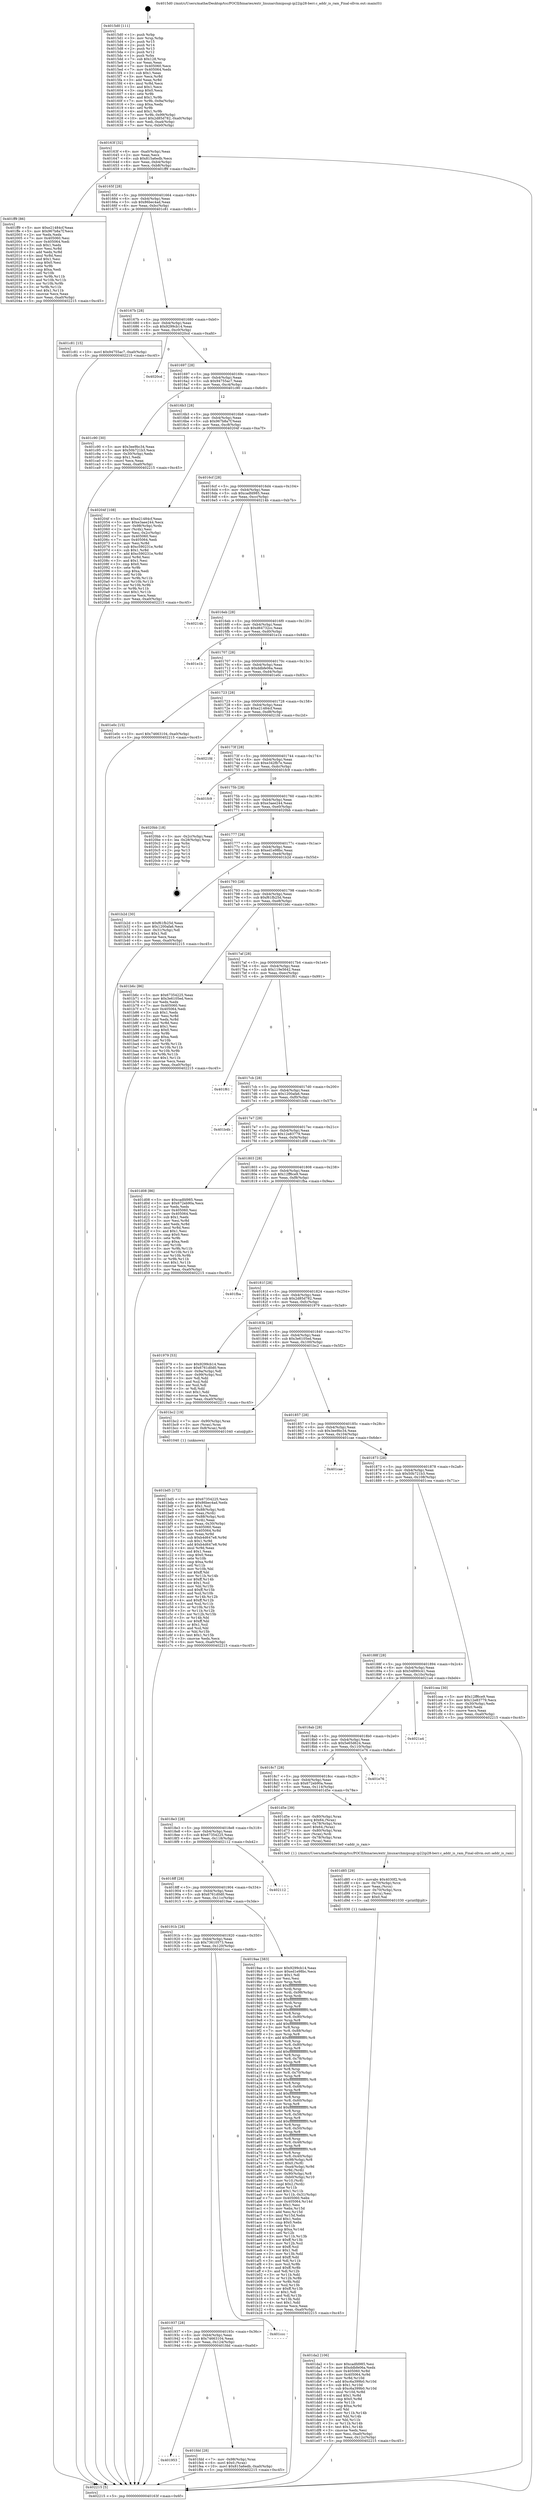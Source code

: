 digraph "0x4015d0" {
  label = "0x4015d0 (/mnt/c/Users/mathe/Desktop/tcc/POCII/binaries/extr_linuxarchmipssgi-ip22ip28-berr.c_addr_is_ram_Final-ollvm.out::main(0))"
  labelloc = "t"
  node[shape=record]

  Entry [label="",width=0.3,height=0.3,shape=circle,fillcolor=black,style=filled]
  "0x40163f" [label="{
     0x40163f [32]\l
     | [instrs]\l
     &nbsp;&nbsp;0x40163f \<+6\>: mov -0xa0(%rbp),%eax\l
     &nbsp;&nbsp;0x401645 \<+2\>: mov %eax,%ecx\l
     &nbsp;&nbsp;0x401647 \<+6\>: sub $0x815a6edb,%ecx\l
     &nbsp;&nbsp;0x40164d \<+6\>: mov %eax,-0xb4(%rbp)\l
     &nbsp;&nbsp;0x401653 \<+6\>: mov %ecx,-0xb8(%rbp)\l
     &nbsp;&nbsp;0x401659 \<+6\>: je 0000000000401ff9 \<main+0xa29\>\l
  }"]
  "0x401ff9" [label="{
     0x401ff9 [86]\l
     | [instrs]\l
     &nbsp;&nbsp;0x401ff9 \<+5\>: mov $0xe21484cf,%eax\l
     &nbsp;&nbsp;0x401ffe \<+5\>: mov $0x967b8a7f,%ecx\l
     &nbsp;&nbsp;0x402003 \<+2\>: xor %edx,%edx\l
     &nbsp;&nbsp;0x402005 \<+7\>: mov 0x405060,%esi\l
     &nbsp;&nbsp;0x40200c \<+7\>: mov 0x405064,%edi\l
     &nbsp;&nbsp;0x402013 \<+3\>: sub $0x1,%edx\l
     &nbsp;&nbsp;0x402016 \<+3\>: mov %esi,%r8d\l
     &nbsp;&nbsp;0x402019 \<+3\>: add %edx,%r8d\l
     &nbsp;&nbsp;0x40201c \<+4\>: imul %r8d,%esi\l
     &nbsp;&nbsp;0x402020 \<+3\>: and $0x1,%esi\l
     &nbsp;&nbsp;0x402023 \<+3\>: cmp $0x0,%esi\l
     &nbsp;&nbsp;0x402026 \<+4\>: sete %r9b\l
     &nbsp;&nbsp;0x40202a \<+3\>: cmp $0xa,%edi\l
     &nbsp;&nbsp;0x40202d \<+4\>: setl %r10b\l
     &nbsp;&nbsp;0x402031 \<+3\>: mov %r9b,%r11b\l
     &nbsp;&nbsp;0x402034 \<+3\>: and %r10b,%r11b\l
     &nbsp;&nbsp;0x402037 \<+3\>: xor %r10b,%r9b\l
     &nbsp;&nbsp;0x40203a \<+3\>: or %r9b,%r11b\l
     &nbsp;&nbsp;0x40203d \<+4\>: test $0x1,%r11b\l
     &nbsp;&nbsp;0x402041 \<+3\>: cmovne %ecx,%eax\l
     &nbsp;&nbsp;0x402044 \<+6\>: mov %eax,-0xa0(%rbp)\l
     &nbsp;&nbsp;0x40204a \<+5\>: jmp 0000000000402215 \<main+0xc45\>\l
  }"]
  "0x40165f" [label="{
     0x40165f [28]\l
     | [instrs]\l
     &nbsp;&nbsp;0x40165f \<+5\>: jmp 0000000000401664 \<main+0x94\>\l
     &nbsp;&nbsp;0x401664 \<+6\>: mov -0xb4(%rbp),%eax\l
     &nbsp;&nbsp;0x40166a \<+5\>: sub $0x86bec4ad,%eax\l
     &nbsp;&nbsp;0x40166f \<+6\>: mov %eax,-0xbc(%rbp)\l
     &nbsp;&nbsp;0x401675 \<+6\>: je 0000000000401c81 \<main+0x6b1\>\l
  }"]
  Exit [label="",width=0.3,height=0.3,shape=circle,fillcolor=black,style=filled,peripheries=2]
  "0x401c81" [label="{
     0x401c81 [15]\l
     | [instrs]\l
     &nbsp;&nbsp;0x401c81 \<+10\>: movl $0x94755ac7,-0xa0(%rbp)\l
     &nbsp;&nbsp;0x401c8b \<+5\>: jmp 0000000000402215 \<main+0xc45\>\l
  }"]
  "0x40167b" [label="{
     0x40167b [28]\l
     | [instrs]\l
     &nbsp;&nbsp;0x40167b \<+5\>: jmp 0000000000401680 \<main+0xb0\>\l
     &nbsp;&nbsp;0x401680 \<+6\>: mov -0xb4(%rbp),%eax\l
     &nbsp;&nbsp;0x401686 \<+5\>: sub $0x9299cb14,%eax\l
     &nbsp;&nbsp;0x40168b \<+6\>: mov %eax,-0xc0(%rbp)\l
     &nbsp;&nbsp;0x401691 \<+6\>: je 00000000004020cd \<main+0xafd\>\l
  }"]
  "0x401953" [label="{
     0x401953\l
  }", style=dashed]
  "0x4020cd" [label="{
     0x4020cd\l
  }", style=dashed]
  "0x401697" [label="{
     0x401697 [28]\l
     | [instrs]\l
     &nbsp;&nbsp;0x401697 \<+5\>: jmp 000000000040169c \<main+0xcc\>\l
     &nbsp;&nbsp;0x40169c \<+6\>: mov -0xb4(%rbp),%eax\l
     &nbsp;&nbsp;0x4016a2 \<+5\>: sub $0x94755ac7,%eax\l
     &nbsp;&nbsp;0x4016a7 \<+6\>: mov %eax,-0xc4(%rbp)\l
     &nbsp;&nbsp;0x4016ad \<+6\>: je 0000000000401c90 \<main+0x6c0\>\l
  }"]
  "0x401fdd" [label="{
     0x401fdd [28]\l
     | [instrs]\l
     &nbsp;&nbsp;0x401fdd \<+7\>: mov -0x98(%rbp),%rax\l
     &nbsp;&nbsp;0x401fe4 \<+6\>: movl $0x0,(%rax)\l
     &nbsp;&nbsp;0x401fea \<+10\>: movl $0x815a6edb,-0xa0(%rbp)\l
     &nbsp;&nbsp;0x401ff4 \<+5\>: jmp 0000000000402215 \<main+0xc45\>\l
  }"]
  "0x401c90" [label="{
     0x401c90 [30]\l
     | [instrs]\l
     &nbsp;&nbsp;0x401c90 \<+5\>: mov $0x3ee9bc34,%eax\l
     &nbsp;&nbsp;0x401c95 \<+5\>: mov $0x50b721b3,%ecx\l
     &nbsp;&nbsp;0x401c9a \<+3\>: mov -0x30(%rbp),%edx\l
     &nbsp;&nbsp;0x401c9d \<+3\>: cmp $0x1,%edx\l
     &nbsp;&nbsp;0x401ca0 \<+3\>: cmovl %ecx,%eax\l
     &nbsp;&nbsp;0x401ca3 \<+6\>: mov %eax,-0xa0(%rbp)\l
     &nbsp;&nbsp;0x401ca9 \<+5\>: jmp 0000000000402215 \<main+0xc45\>\l
  }"]
  "0x4016b3" [label="{
     0x4016b3 [28]\l
     | [instrs]\l
     &nbsp;&nbsp;0x4016b3 \<+5\>: jmp 00000000004016b8 \<main+0xe8\>\l
     &nbsp;&nbsp;0x4016b8 \<+6\>: mov -0xb4(%rbp),%eax\l
     &nbsp;&nbsp;0x4016be \<+5\>: sub $0x967b8a7f,%eax\l
     &nbsp;&nbsp;0x4016c3 \<+6\>: mov %eax,-0xc8(%rbp)\l
     &nbsp;&nbsp;0x4016c9 \<+6\>: je 000000000040204f \<main+0xa7f\>\l
  }"]
  "0x401937" [label="{
     0x401937 [28]\l
     | [instrs]\l
     &nbsp;&nbsp;0x401937 \<+5\>: jmp 000000000040193c \<main+0x36c\>\l
     &nbsp;&nbsp;0x40193c \<+6\>: mov -0xb4(%rbp),%eax\l
     &nbsp;&nbsp;0x401942 \<+5\>: sub $0x74663104,%eax\l
     &nbsp;&nbsp;0x401947 \<+6\>: mov %eax,-0x124(%rbp)\l
     &nbsp;&nbsp;0x40194d \<+6\>: je 0000000000401fdd \<main+0xa0d\>\l
  }"]
  "0x40204f" [label="{
     0x40204f [108]\l
     | [instrs]\l
     &nbsp;&nbsp;0x40204f \<+5\>: mov $0xe21484cf,%eax\l
     &nbsp;&nbsp;0x402054 \<+5\>: mov $0xe3aee244,%ecx\l
     &nbsp;&nbsp;0x402059 \<+7\>: mov -0x98(%rbp),%rdx\l
     &nbsp;&nbsp;0x402060 \<+2\>: mov (%rdx),%esi\l
     &nbsp;&nbsp;0x402062 \<+3\>: mov %esi,-0x2c(%rbp)\l
     &nbsp;&nbsp;0x402065 \<+7\>: mov 0x405060,%esi\l
     &nbsp;&nbsp;0x40206c \<+7\>: mov 0x405064,%edi\l
     &nbsp;&nbsp;0x402073 \<+3\>: mov %esi,%r8d\l
     &nbsp;&nbsp;0x402076 \<+7\>: sub $0xc590231e,%r8d\l
     &nbsp;&nbsp;0x40207d \<+4\>: sub $0x1,%r8d\l
     &nbsp;&nbsp;0x402081 \<+7\>: add $0xc590231e,%r8d\l
     &nbsp;&nbsp;0x402088 \<+4\>: imul %r8d,%esi\l
     &nbsp;&nbsp;0x40208c \<+3\>: and $0x1,%esi\l
     &nbsp;&nbsp;0x40208f \<+3\>: cmp $0x0,%esi\l
     &nbsp;&nbsp;0x402092 \<+4\>: sete %r9b\l
     &nbsp;&nbsp;0x402096 \<+3\>: cmp $0xa,%edi\l
     &nbsp;&nbsp;0x402099 \<+4\>: setl %r10b\l
     &nbsp;&nbsp;0x40209d \<+3\>: mov %r9b,%r11b\l
     &nbsp;&nbsp;0x4020a0 \<+3\>: and %r10b,%r11b\l
     &nbsp;&nbsp;0x4020a3 \<+3\>: xor %r10b,%r9b\l
     &nbsp;&nbsp;0x4020a6 \<+3\>: or %r9b,%r11b\l
     &nbsp;&nbsp;0x4020a9 \<+4\>: test $0x1,%r11b\l
     &nbsp;&nbsp;0x4020ad \<+3\>: cmovne %ecx,%eax\l
     &nbsp;&nbsp;0x4020b0 \<+6\>: mov %eax,-0xa0(%rbp)\l
     &nbsp;&nbsp;0x4020b6 \<+5\>: jmp 0000000000402215 \<main+0xc45\>\l
  }"]
  "0x4016cf" [label="{
     0x4016cf [28]\l
     | [instrs]\l
     &nbsp;&nbsp;0x4016cf \<+5\>: jmp 00000000004016d4 \<main+0x104\>\l
     &nbsp;&nbsp;0x4016d4 \<+6\>: mov -0xb4(%rbp),%eax\l
     &nbsp;&nbsp;0x4016da \<+5\>: sub $0xcadfd985,%eax\l
     &nbsp;&nbsp;0x4016df \<+6\>: mov %eax,-0xcc(%rbp)\l
     &nbsp;&nbsp;0x4016e5 \<+6\>: je 000000000040214b \<main+0xb7b\>\l
  }"]
  "0x401ccc" [label="{
     0x401ccc\l
  }", style=dashed]
  "0x40214b" [label="{
     0x40214b\l
  }", style=dashed]
  "0x4016eb" [label="{
     0x4016eb [28]\l
     | [instrs]\l
     &nbsp;&nbsp;0x4016eb \<+5\>: jmp 00000000004016f0 \<main+0x120\>\l
     &nbsp;&nbsp;0x4016f0 \<+6\>: mov -0xb4(%rbp),%eax\l
     &nbsp;&nbsp;0x4016f6 \<+5\>: sub $0xd64732cc,%eax\l
     &nbsp;&nbsp;0x4016fb \<+6\>: mov %eax,-0xd0(%rbp)\l
     &nbsp;&nbsp;0x401701 \<+6\>: je 0000000000401e1b \<main+0x84b\>\l
  }"]
  "0x401da2" [label="{
     0x401da2 [106]\l
     | [instrs]\l
     &nbsp;&nbsp;0x401da2 \<+5\>: mov $0xcadfd985,%esi\l
     &nbsp;&nbsp;0x401da7 \<+5\>: mov $0xddbfe06a,%edx\l
     &nbsp;&nbsp;0x401dac \<+8\>: mov 0x405060,%r8d\l
     &nbsp;&nbsp;0x401db4 \<+8\>: mov 0x405064,%r9d\l
     &nbsp;&nbsp;0x401dbc \<+3\>: mov %r8d,%r10d\l
     &nbsp;&nbsp;0x401dbf \<+7\>: add $0xc6a399b0,%r10d\l
     &nbsp;&nbsp;0x401dc6 \<+4\>: sub $0x1,%r10d\l
     &nbsp;&nbsp;0x401dca \<+7\>: sub $0xc6a399b0,%r10d\l
     &nbsp;&nbsp;0x401dd1 \<+4\>: imul %r10d,%r8d\l
     &nbsp;&nbsp;0x401dd5 \<+4\>: and $0x1,%r8d\l
     &nbsp;&nbsp;0x401dd9 \<+4\>: cmp $0x0,%r8d\l
     &nbsp;&nbsp;0x401ddd \<+4\>: sete %r11b\l
     &nbsp;&nbsp;0x401de1 \<+4\>: cmp $0xa,%r9d\l
     &nbsp;&nbsp;0x401de5 \<+3\>: setl %bl\l
     &nbsp;&nbsp;0x401de8 \<+3\>: mov %r11b,%r14b\l
     &nbsp;&nbsp;0x401deb \<+3\>: and %bl,%r14b\l
     &nbsp;&nbsp;0x401dee \<+3\>: xor %bl,%r11b\l
     &nbsp;&nbsp;0x401df1 \<+3\>: or %r11b,%r14b\l
     &nbsp;&nbsp;0x401df4 \<+4\>: test $0x1,%r14b\l
     &nbsp;&nbsp;0x401df8 \<+3\>: cmovne %edx,%esi\l
     &nbsp;&nbsp;0x401dfb \<+6\>: mov %esi,-0xa0(%rbp)\l
     &nbsp;&nbsp;0x401e01 \<+6\>: mov %eax,-0x12c(%rbp)\l
     &nbsp;&nbsp;0x401e07 \<+5\>: jmp 0000000000402215 \<main+0xc45\>\l
  }"]
  "0x401e1b" [label="{
     0x401e1b\l
  }", style=dashed]
  "0x401707" [label="{
     0x401707 [28]\l
     | [instrs]\l
     &nbsp;&nbsp;0x401707 \<+5\>: jmp 000000000040170c \<main+0x13c\>\l
     &nbsp;&nbsp;0x40170c \<+6\>: mov -0xb4(%rbp),%eax\l
     &nbsp;&nbsp;0x401712 \<+5\>: sub $0xddbfe06a,%eax\l
     &nbsp;&nbsp;0x401717 \<+6\>: mov %eax,-0xd4(%rbp)\l
     &nbsp;&nbsp;0x40171d \<+6\>: je 0000000000401e0c \<main+0x83c\>\l
  }"]
  "0x401d85" [label="{
     0x401d85 [29]\l
     | [instrs]\l
     &nbsp;&nbsp;0x401d85 \<+10\>: movabs $0x4030f2,%rdi\l
     &nbsp;&nbsp;0x401d8f \<+4\>: mov -0x70(%rbp),%rcx\l
     &nbsp;&nbsp;0x401d93 \<+2\>: mov %eax,(%rcx)\l
     &nbsp;&nbsp;0x401d95 \<+4\>: mov -0x70(%rbp),%rcx\l
     &nbsp;&nbsp;0x401d99 \<+2\>: mov (%rcx),%esi\l
     &nbsp;&nbsp;0x401d9b \<+2\>: mov $0x0,%al\l
     &nbsp;&nbsp;0x401d9d \<+5\>: call 0000000000401030 \<printf@plt\>\l
     | [calls]\l
     &nbsp;&nbsp;0x401030 \{1\} (unknown)\l
  }"]
  "0x401e0c" [label="{
     0x401e0c [15]\l
     | [instrs]\l
     &nbsp;&nbsp;0x401e0c \<+10\>: movl $0x74663104,-0xa0(%rbp)\l
     &nbsp;&nbsp;0x401e16 \<+5\>: jmp 0000000000402215 \<main+0xc45\>\l
  }"]
  "0x401723" [label="{
     0x401723 [28]\l
     | [instrs]\l
     &nbsp;&nbsp;0x401723 \<+5\>: jmp 0000000000401728 \<main+0x158\>\l
     &nbsp;&nbsp;0x401728 \<+6\>: mov -0xb4(%rbp),%eax\l
     &nbsp;&nbsp;0x40172e \<+5\>: sub $0xe21484cf,%eax\l
     &nbsp;&nbsp;0x401733 \<+6\>: mov %eax,-0xd8(%rbp)\l
     &nbsp;&nbsp;0x401739 \<+6\>: je 00000000004021fd \<main+0xc2d\>\l
  }"]
  "0x401bd5" [label="{
     0x401bd5 [172]\l
     | [instrs]\l
     &nbsp;&nbsp;0x401bd5 \<+5\>: mov $0x67354225,%ecx\l
     &nbsp;&nbsp;0x401bda \<+5\>: mov $0x86bec4ad,%edx\l
     &nbsp;&nbsp;0x401bdf \<+3\>: mov $0x1,%sil\l
     &nbsp;&nbsp;0x401be2 \<+7\>: mov -0x88(%rbp),%rdi\l
     &nbsp;&nbsp;0x401be9 \<+2\>: mov %eax,(%rdi)\l
     &nbsp;&nbsp;0x401beb \<+7\>: mov -0x88(%rbp),%rdi\l
     &nbsp;&nbsp;0x401bf2 \<+2\>: mov (%rdi),%eax\l
     &nbsp;&nbsp;0x401bf4 \<+3\>: mov %eax,-0x30(%rbp)\l
     &nbsp;&nbsp;0x401bf7 \<+7\>: mov 0x405060,%eax\l
     &nbsp;&nbsp;0x401bfe \<+8\>: mov 0x405064,%r8d\l
     &nbsp;&nbsp;0x401c06 \<+3\>: mov %eax,%r9d\l
     &nbsp;&nbsp;0x401c09 \<+7\>: sub $0xb4d647e8,%r9d\l
     &nbsp;&nbsp;0x401c10 \<+4\>: sub $0x1,%r9d\l
     &nbsp;&nbsp;0x401c14 \<+7\>: add $0xb4d647e8,%r9d\l
     &nbsp;&nbsp;0x401c1b \<+4\>: imul %r9d,%eax\l
     &nbsp;&nbsp;0x401c1f \<+3\>: and $0x1,%eax\l
     &nbsp;&nbsp;0x401c22 \<+3\>: cmp $0x0,%eax\l
     &nbsp;&nbsp;0x401c25 \<+4\>: sete %r10b\l
     &nbsp;&nbsp;0x401c29 \<+4\>: cmp $0xa,%r8d\l
     &nbsp;&nbsp;0x401c2d \<+4\>: setl %r11b\l
     &nbsp;&nbsp;0x401c31 \<+3\>: mov %r10b,%bl\l
     &nbsp;&nbsp;0x401c34 \<+3\>: xor $0xff,%bl\l
     &nbsp;&nbsp;0x401c37 \<+3\>: mov %r11b,%r14b\l
     &nbsp;&nbsp;0x401c3a \<+4\>: xor $0xff,%r14b\l
     &nbsp;&nbsp;0x401c3e \<+4\>: xor $0x1,%sil\l
     &nbsp;&nbsp;0x401c42 \<+3\>: mov %bl,%r15b\l
     &nbsp;&nbsp;0x401c45 \<+4\>: and $0xff,%r15b\l
     &nbsp;&nbsp;0x401c49 \<+3\>: and %sil,%r10b\l
     &nbsp;&nbsp;0x401c4c \<+3\>: mov %r14b,%r12b\l
     &nbsp;&nbsp;0x401c4f \<+4\>: and $0xff,%r12b\l
     &nbsp;&nbsp;0x401c53 \<+3\>: and %sil,%r11b\l
     &nbsp;&nbsp;0x401c56 \<+3\>: or %r10b,%r15b\l
     &nbsp;&nbsp;0x401c59 \<+3\>: or %r11b,%r12b\l
     &nbsp;&nbsp;0x401c5c \<+3\>: xor %r12b,%r15b\l
     &nbsp;&nbsp;0x401c5f \<+3\>: or %r14b,%bl\l
     &nbsp;&nbsp;0x401c62 \<+3\>: xor $0xff,%bl\l
     &nbsp;&nbsp;0x401c65 \<+4\>: or $0x1,%sil\l
     &nbsp;&nbsp;0x401c69 \<+3\>: and %sil,%bl\l
     &nbsp;&nbsp;0x401c6c \<+3\>: or %bl,%r15b\l
     &nbsp;&nbsp;0x401c6f \<+4\>: test $0x1,%r15b\l
     &nbsp;&nbsp;0x401c73 \<+3\>: cmovne %edx,%ecx\l
     &nbsp;&nbsp;0x401c76 \<+6\>: mov %ecx,-0xa0(%rbp)\l
     &nbsp;&nbsp;0x401c7c \<+5\>: jmp 0000000000402215 \<main+0xc45\>\l
  }"]
  "0x4021fd" [label="{
     0x4021fd\l
  }", style=dashed]
  "0x40173f" [label="{
     0x40173f [28]\l
     | [instrs]\l
     &nbsp;&nbsp;0x40173f \<+5\>: jmp 0000000000401744 \<main+0x174\>\l
     &nbsp;&nbsp;0x401744 \<+6\>: mov -0xb4(%rbp),%eax\l
     &nbsp;&nbsp;0x40174a \<+5\>: sub $0xe342fb7e,%eax\l
     &nbsp;&nbsp;0x40174f \<+6\>: mov %eax,-0xdc(%rbp)\l
     &nbsp;&nbsp;0x401755 \<+6\>: je 0000000000401fc9 \<main+0x9f9\>\l
  }"]
  "0x40191b" [label="{
     0x40191b [28]\l
     | [instrs]\l
     &nbsp;&nbsp;0x40191b \<+5\>: jmp 0000000000401920 \<main+0x350\>\l
     &nbsp;&nbsp;0x401920 \<+6\>: mov -0xb4(%rbp),%eax\l
     &nbsp;&nbsp;0x401926 \<+5\>: sub $0x73610573,%eax\l
     &nbsp;&nbsp;0x40192b \<+6\>: mov %eax,-0x120(%rbp)\l
     &nbsp;&nbsp;0x401931 \<+6\>: je 0000000000401ccc \<main+0x6fc\>\l
  }"]
  "0x401fc9" [label="{
     0x401fc9\l
  }", style=dashed]
  "0x40175b" [label="{
     0x40175b [28]\l
     | [instrs]\l
     &nbsp;&nbsp;0x40175b \<+5\>: jmp 0000000000401760 \<main+0x190\>\l
     &nbsp;&nbsp;0x401760 \<+6\>: mov -0xb4(%rbp),%eax\l
     &nbsp;&nbsp;0x401766 \<+5\>: sub $0xe3aee244,%eax\l
     &nbsp;&nbsp;0x40176b \<+6\>: mov %eax,-0xe0(%rbp)\l
     &nbsp;&nbsp;0x401771 \<+6\>: je 00000000004020bb \<main+0xaeb\>\l
  }"]
  "0x4019ae" [label="{
     0x4019ae [383]\l
     | [instrs]\l
     &nbsp;&nbsp;0x4019ae \<+5\>: mov $0x9299cb14,%eax\l
     &nbsp;&nbsp;0x4019b3 \<+5\>: mov $0xed1e98bc,%ecx\l
     &nbsp;&nbsp;0x4019b8 \<+2\>: mov $0x1,%dl\l
     &nbsp;&nbsp;0x4019ba \<+2\>: xor %esi,%esi\l
     &nbsp;&nbsp;0x4019bc \<+3\>: mov %rsp,%rdi\l
     &nbsp;&nbsp;0x4019bf \<+4\>: add $0xfffffffffffffff0,%rdi\l
     &nbsp;&nbsp;0x4019c3 \<+3\>: mov %rdi,%rsp\l
     &nbsp;&nbsp;0x4019c6 \<+7\>: mov %rdi,-0x98(%rbp)\l
     &nbsp;&nbsp;0x4019cd \<+3\>: mov %rsp,%rdi\l
     &nbsp;&nbsp;0x4019d0 \<+4\>: add $0xfffffffffffffff0,%rdi\l
     &nbsp;&nbsp;0x4019d4 \<+3\>: mov %rdi,%rsp\l
     &nbsp;&nbsp;0x4019d7 \<+3\>: mov %rsp,%r8\l
     &nbsp;&nbsp;0x4019da \<+4\>: add $0xfffffffffffffff0,%r8\l
     &nbsp;&nbsp;0x4019de \<+3\>: mov %r8,%rsp\l
     &nbsp;&nbsp;0x4019e1 \<+7\>: mov %r8,-0x90(%rbp)\l
     &nbsp;&nbsp;0x4019e8 \<+3\>: mov %rsp,%r8\l
     &nbsp;&nbsp;0x4019eb \<+4\>: add $0xfffffffffffffff0,%r8\l
     &nbsp;&nbsp;0x4019ef \<+3\>: mov %r8,%rsp\l
     &nbsp;&nbsp;0x4019f2 \<+7\>: mov %r8,-0x88(%rbp)\l
     &nbsp;&nbsp;0x4019f9 \<+3\>: mov %rsp,%r8\l
     &nbsp;&nbsp;0x4019fc \<+4\>: add $0xfffffffffffffff0,%r8\l
     &nbsp;&nbsp;0x401a00 \<+3\>: mov %r8,%rsp\l
     &nbsp;&nbsp;0x401a03 \<+4\>: mov %r8,-0x80(%rbp)\l
     &nbsp;&nbsp;0x401a07 \<+3\>: mov %rsp,%r8\l
     &nbsp;&nbsp;0x401a0a \<+4\>: add $0xfffffffffffffff0,%r8\l
     &nbsp;&nbsp;0x401a0e \<+3\>: mov %r8,%rsp\l
     &nbsp;&nbsp;0x401a11 \<+4\>: mov %r8,-0x78(%rbp)\l
     &nbsp;&nbsp;0x401a15 \<+3\>: mov %rsp,%r8\l
     &nbsp;&nbsp;0x401a18 \<+4\>: add $0xfffffffffffffff0,%r8\l
     &nbsp;&nbsp;0x401a1c \<+3\>: mov %r8,%rsp\l
     &nbsp;&nbsp;0x401a1f \<+4\>: mov %r8,-0x70(%rbp)\l
     &nbsp;&nbsp;0x401a23 \<+3\>: mov %rsp,%r8\l
     &nbsp;&nbsp;0x401a26 \<+4\>: add $0xfffffffffffffff0,%r8\l
     &nbsp;&nbsp;0x401a2a \<+3\>: mov %r8,%rsp\l
     &nbsp;&nbsp;0x401a2d \<+4\>: mov %r8,-0x68(%rbp)\l
     &nbsp;&nbsp;0x401a31 \<+3\>: mov %rsp,%r8\l
     &nbsp;&nbsp;0x401a34 \<+4\>: add $0xfffffffffffffff0,%r8\l
     &nbsp;&nbsp;0x401a38 \<+3\>: mov %r8,%rsp\l
     &nbsp;&nbsp;0x401a3b \<+4\>: mov %r8,-0x60(%rbp)\l
     &nbsp;&nbsp;0x401a3f \<+3\>: mov %rsp,%r8\l
     &nbsp;&nbsp;0x401a42 \<+4\>: add $0xfffffffffffffff0,%r8\l
     &nbsp;&nbsp;0x401a46 \<+3\>: mov %r8,%rsp\l
     &nbsp;&nbsp;0x401a49 \<+4\>: mov %r8,-0x58(%rbp)\l
     &nbsp;&nbsp;0x401a4d \<+3\>: mov %rsp,%r8\l
     &nbsp;&nbsp;0x401a50 \<+4\>: add $0xfffffffffffffff0,%r8\l
     &nbsp;&nbsp;0x401a54 \<+3\>: mov %r8,%rsp\l
     &nbsp;&nbsp;0x401a57 \<+4\>: mov %r8,-0x50(%rbp)\l
     &nbsp;&nbsp;0x401a5b \<+3\>: mov %rsp,%r8\l
     &nbsp;&nbsp;0x401a5e \<+4\>: add $0xfffffffffffffff0,%r8\l
     &nbsp;&nbsp;0x401a62 \<+3\>: mov %r8,%rsp\l
     &nbsp;&nbsp;0x401a65 \<+4\>: mov %r8,-0x48(%rbp)\l
     &nbsp;&nbsp;0x401a69 \<+3\>: mov %rsp,%r8\l
     &nbsp;&nbsp;0x401a6c \<+4\>: add $0xfffffffffffffff0,%r8\l
     &nbsp;&nbsp;0x401a70 \<+3\>: mov %r8,%rsp\l
     &nbsp;&nbsp;0x401a73 \<+4\>: mov %r8,-0x40(%rbp)\l
     &nbsp;&nbsp;0x401a77 \<+7\>: mov -0x98(%rbp),%r8\l
     &nbsp;&nbsp;0x401a7e \<+7\>: movl $0x0,(%r8)\l
     &nbsp;&nbsp;0x401a85 \<+7\>: mov -0xa4(%rbp),%r9d\l
     &nbsp;&nbsp;0x401a8c \<+3\>: mov %r9d,(%rdi)\l
     &nbsp;&nbsp;0x401a8f \<+7\>: mov -0x90(%rbp),%r8\l
     &nbsp;&nbsp;0x401a96 \<+7\>: mov -0xb0(%rbp),%r10\l
     &nbsp;&nbsp;0x401a9d \<+3\>: mov %r10,(%r8)\l
     &nbsp;&nbsp;0x401aa0 \<+3\>: cmpl $0x2,(%rdi)\l
     &nbsp;&nbsp;0x401aa3 \<+4\>: setne %r11b\l
     &nbsp;&nbsp;0x401aa7 \<+4\>: and $0x1,%r11b\l
     &nbsp;&nbsp;0x401aab \<+4\>: mov %r11b,-0x31(%rbp)\l
     &nbsp;&nbsp;0x401aaf \<+7\>: mov 0x405060,%ebx\l
     &nbsp;&nbsp;0x401ab6 \<+8\>: mov 0x405064,%r14d\l
     &nbsp;&nbsp;0x401abe \<+3\>: sub $0x1,%esi\l
     &nbsp;&nbsp;0x401ac1 \<+3\>: mov %ebx,%r15d\l
     &nbsp;&nbsp;0x401ac4 \<+3\>: add %esi,%r15d\l
     &nbsp;&nbsp;0x401ac7 \<+4\>: imul %r15d,%ebx\l
     &nbsp;&nbsp;0x401acb \<+3\>: and $0x1,%ebx\l
     &nbsp;&nbsp;0x401ace \<+3\>: cmp $0x0,%ebx\l
     &nbsp;&nbsp;0x401ad1 \<+4\>: sete %r11b\l
     &nbsp;&nbsp;0x401ad5 \<+4\>: cmp $0xa,%r14d\l
     &nbsp;&nbsp;0x401ad9 \<+4\>: setl %r12b\l
     &nbsp;&nbsp;0x401add \<+3\>: mov %r11b,%r13b\l
     &nbsp;&nbsp;0x401ae0 \<+4\>: xor $0xff,%r13b\l
     &nbsp;&nbsp;0x401ae4 \<+3\>: mov %r12b,%sil\l
     &nbsp;&nbsp;0x401ae7 \<+4\>: xor $0xff,%sil\l
     &nbsp;&nbsp;0x401aeb \<+3\>: xor $0x1,%dl\l
     &nbsp;&nbsp;0x401aee \<+3\>: mov %r13b,%dil\l
     &nbsp;&nbsp;0x401af1 \<+4\>: and $0xff,%dil\l
     &nbsp;&nbsp;0x401af5 \<+3\>: and %dl,%r11b\l
     &nbsp;&nbsp;0x401af8 \<+3\>: mov %sil,%r8b\l
     &nbsp;&nbsp;0x401afb \<+4\>: and $0xff,%r8b\l
     &nbsp;&nbsp;0x401aff \<+3\>: and %dl,%r12b\l
     &nbsp;&nbsp;0x401b02 \<+3\>: or %r11b,%dil\l
     &nbsp;&nbsp;0x401b05 \<+3\>: or %r12b,%r8b\l
     &nbsp;&nbsp;0x401b08 \<+3\>: xor %r8b,%dil\l
     &nbsp;&nbsp;0x401b0b \<+3\>: or %sil,%r13b\l
     &nbsp;&nbsp;0x401b0e \<+4\>: xor $0xff,%r13b\l
     &nbsp;&nbsp;0x401b12 \<+3\>: or $0x1,%dl\l
     &nbsp;&nbsp;0x401b15 \<+3\>: and %dl,%r13b\l
     &nbsp;&nbsp;0x401b18 \<+3\>: or %r13b,%dil\l
     &nbsp;&nbsp;0x401b1b \<+4\>: test $0x1,%dil\l
     &nbsp;&nbsp;0x401b1f \<+3\>: cmovne %ecx,%eax\l
     &nbsp;&nbsp;0x401b22 \<+6\>: mov %eax,-0xa0(%rbp)\l
     &nbsp;&nbsp;0x401b28 \<+5\>: jmp 0000000000402215 \<main+0xc45\>\l
  }"]
  "0x4020bb" [label="{
     0x4020bb [18]\l
     | [instrs]\l
     &nbsp;&nbsp;0x4020bb \<+3\>: mov -0x2c(%rbp),%eax\l
     &nbsp;&nbsp;0x4020be \<+4\>: lea -0x28(%rbp),%rsp\l
     &nbsp;&nbsp;0x4020c2 \<+1\>: pop %rbx\l
     &nbsp;&nbsp;0x4020c3 \<+2\>: pop %r12\l
     &nbsp;&nbsp;0x4020c5 \<+2\>: pop %r13\l
     &nbsp;&nbsp;0x4020c7 \<+2\>: pop %r14\l
     &nbsp;&nbsp;0x4020c9 \<+2\>: pop %r15\l
     &nbsp;&nbsp;0x4020cb \<+1\>: pop %rbp\l
     &nbsp;&nbsp;0x4020cc \<+1\>: ret\l
  }"]
  "0x401777" [label="{
     0x401777 [28]\l
     | [instrs]\l
     &nbsp;&nbsp;0x401777 \<+5\>: jmp 000000000040177c \<main+0x1ac\>\l
     &nbsp;&nbsp;0x40177c \<+6\>: mov -0xb4(%rbp),%eax\l
     &nbsp;&nbsp;0x401782 \<+5\>: sub $0xed1e98bc,%eax\l
     &nbsp;&nbsp;0x401787 \<+6\>: mov %eax,-0xe4(%rbp)\l
     &nbsp;&nbsp;0x40178d \<+6\>: je 0000000000401b2d \<main+0x55d\>\l
  }"]
  "0x4018ff" [label="{
     0x4018ff [28]\l
     | [instrs]\l
     &nbsp;&nbsp;0x4018ff \<+5\>: jmp 0000000000401904 \<main+0x334\>\l
     &nbsp;&nbsp;0x401904 \<+6\>: mov -0xb4(%rbp),%eax\l
     &nbsp;&nbsp;0x40190a \<+5\>: sub $0x6761d0d0,%eax\l
     &nbsp;&nbsp;0x40190f \<+6\>: mov %eax,-0x11c(%rbp)\l
     &nbsp;&nbsp;0x401915 \<+6\>: je 00000000004019ae \<main+0x3de\>\l
  }"]
  "0x401b2d" [label="{
     0x401b2d [30]\l
     | [instrs]\l
     &nbsp;&nbsp;0x401b2d \<+5\>: mov $0xf61fb25d,%eax\l
     &nbsp;&nbsp;0x401b32 \<+5\>: mov $0x1200afa6,%ecx\l
     &nbsp;&nbsp;0x401b37 \<+3\>: mov -0x31(%rbp),%dl\l
     &nbsp;&nbsp;0x401b3a \<+3\>: test $0x1,%dl\l
     &nbsp;&nbsp;0x401b3d \<+3\>: cmovne %ecx,%eax\l
     &nbsp;&nbsp;0x401b40 \<+6\>: mov %eax,-0xa0(%rbp)\l
     &nbsp;&nbsp;0x401b46 \<+5\>: jmp 0000000000402215 \<main+0xc45\>\l
  }"]
  "0x401793" [label="{
     0x401793 [28]\l
     | [instrs]\l
     &nbsp;&nbsp;0x401793 \<+5\>: jmp 0000000000401798 \<main+0x1c8\>\l
     &nbsp;&nbsp;0x401798 \<+6\>: mov -0xb4(%rbp),%eax\l
     &nbsp;&nbsp;0x40179e \<+5\>: sub $0xf61fb25d,%eax\l
     &nbsp;&nbsp;0x4017a3 \<+6\>: mov %eax,-0xe8(%rbp)\l
     &nbsp;&nbsp;0x4017a9 \<+6\>: je 0000000000401b6c \<main+0x59c\>\l
  }"]
  "0x402112" [label="{
     0x402112\l
  }", style=dashed]
  "0x401b6c" [label="{
     0x401b6c [86]\l
     | [instrs]\l
     &nbsp;&nbsp;0x401b6c \<+5\>: mov $0x67354225,%eax\l
     &nbsp;&nbsp;0x401b71 \<+5\>: mov $0x3e6105ed,%ecx\l
     &nbsp;&nbsp;0x401b76 \<+2\>: xor %edx,%edx\l
     &nbsp;&nbsp;0x401b78 \<+7\>: mov 0x405060,%esi\l
     &nbsp;&nbsp;0x401b7f \<+7\>: mov 0x405064,%edi\l
     &nbsp;&nbsp;0x401b86 \<+3\>: sub $0x1,%edx\l
     &nbsp;&nbsp;0x401b89 \<+3\>: mov %esi,%r8d\l
     &nbsp;&nbsp;0x401b8c \<+3\>: add %edx,%r8d\l
     &nbsp;&nbsp;0x401b8f \<+4\>: imul %r8d,%esi\l
     &nbsp;&nbsp;0x401b93 \<+3\>: and $0x1,%esi\l
     &nbsp;&nbsp;0x401b96 \<+3\>: cmp $0x0,%esi\l
     &nbsp;&nbsp;0x401b99 \<+4\>: sete %r9b\l
     &nbsp;&nbsp;0x401b9d \<+3\>: cmp $0xa,%edi\l
     &nbsp;&nbsp;0x401ba0 \<+4\>: setl %r10b\l
     &nbsp;&nbsp;0x401ba4 \<+3\>: mov %r9b,%r11b\l
     &nbsp;&nbsp;0x401ba7 \<+3\>: and %r10b,%r11b\l
     &nbsp;&nbsp;0x401baa \<+3\>: xor %r10b,%r9b\l
     &nbsp;&nbsp;0x401bad \<+3\>: or %r9b,%r11b\l
     &nbsp;&nbsp;0x401bb0 \<+4\>: test $0x1,%r11b\l
     &nbsp;&nbsp;0x401bb4 \<+3\>: cmovne %ecx,%eax\l
     &nbsp;&nbsp;0x401bb7 \<+6\>: mov %eax,-0xa0(%rbp)\l
     &nbsp;&nbsp;0x401bbd \<+5\>: jmp 0000000000402215 \<main+0xc45\>\l
  }"]
  "0x4017af" [label="{
     0x4017af [28]\l
     | [instrs]\l
     &nbsp;&nbsp;0x4017af \<+5\>: jmp 00000000004017b4 \<main+0x1e4\>\l
     &nbsp;&nbsp;0x4017b4 \<+6\>: mov -0xb4(%rbp),%eax\l
     &nbsp;&nbsp;0x4017ba \<+5\>: sub $0x119e5642,%eax\l
     &nbsp;&nbsp;0x4017bf \<+6\>: mov %eax,-0xec(%rbp)\l
     &nbsp;&nbsp;0x4017c5 \<+6\>: je 0000000000401f61 \<main+0x991\>\l
  }"]
  "0x4018e3" [label="{
     0x4018e3 [28]\l
     | [instrs]\l
     &nbsp;&nbsp;0x4018e3 \<+5\>: jmp 00000000004018e8 \<main+0x318\>\l
     &nbsp;&nbsp;0x4018e8 \<+6\>: mov -0xb4(%rbp),%eax\l
     &nbsp;&nbsp;0x4018ee \<+5\>: sub $0x67354225,%eax\l
     &nbsp;&nbsp;0x4018f3 \<+6\>: mov %eax,-0x118(%rbp)\l
     &nbsp;&nbsp;0x4018f9 \<+6\>: je 0000000000402112 \<main+0xb42\>\l
  }"]
  "0x401f61" [label="{
     0x401f61\l
  }", style=dashed]
  "0x4017cb" [label="{
     0x4017cb [28]\l
     | [instrs]\l
     &nbsp;&nbsp;0x4017cb \<+5\>: jmp 00000000004017d0 \<main+0x200\>\l
     &nbsp;&nbsp;0x4017d0 \<+6\>: mov -0xb4(%rbp),%eax\l
     &nbsp;&nbsp;0x4017d6 \<+5\>: sub $0x1200afa6,%eax\l
     &nbsp;&nbsp;0x4017db \<+6\>: mov %eax,-0xf0(%rbp)\l
     &nbsp;&nbsp;0x4017e1 \<+6\>: je 0000000000401b4b \<main+0x57b\>\l
  }"]
  "0x401d5e" [label="{
     0x401d5e [39]\l
     | [instrs]\l
     &nbsp;&nbsp;0x401d5e \<+4\>: mov -0x80(%rbp),%rax\l
     &nbsp;&nbsp;0x401d62 \<+7\>: movq $0x64,(%rax)\l
     &nbsp;&nbsp;0x401d69 \<+4\>: mov -0x78(%rbp),%rax\l
     &nbsp;&nbsp;0x401d6d \<+6\>: movl $0x64,(%rax)\l
     &nbsp;&nbsp;0x401d73 \<+4\>: mov -0x80(%rbp),%rax\l
     &nbsp;&nbsp;0x401d77 \<+3\>: mov (%rax),%rdi\l
     &nbsp;&nbsp;0x401d7a \<+4\>: mov -0x78(%rbp),%rax\l
     &nbsp;&nbsp;0x401d7e \<+2\>: mov (%rax),%esi\l
     &nbsp;&nbsp;0x401d80 \<+5\>: call 00000000004013e0 \<addr_is_ram\>\l
     | [calls]\l
     &nbsp;&nbsp;0x4013e0 \{1\} (/mnt/c/Users/mathe/Desktop/tcc/POCII/binaries/extr_linuxarchmipssgi-ip22ip28-berr.c_addr_is_ram_Final-ollvm.out::addr_is_ram)\l
  }"]
  "0x401b4b" [label="{
     0x401b4b\l
  }", style=dashed]
  "0x4017e7" [label="{
     0x4017e7 [28]\l
     | [instrs]\l
     &nbsp;&nbsp;0x4017e7 \<+5\>: jmp 00000000004017ec \<main+0x21c\>\l
     &nbsp;&nbsp;0x4017ec \<+6\>: mov -0xb4(%rbp),%eax\l
     &nbsp;&nbsp;0x4017f2 \<+5\>: sub $0x12e83779,%eax\l
     &nbsp;&nbsp;0x4017f7 \<+6\>: mov %eax,-0xf4(%rbp)\l
     &nbsp;&nbsp;0x4017fd \<+6\>: je 0000000000401d08 \<main+0x738\>\l
  }"]
  "0x4018c7" [label="{
     0x4018c7 [28]\l
     | [instrs]\l
     &nbsp;&nbsp;0x4018c7 \<+5\>: jmp 00000000004018cc \<main+0x2fc\>\l
     &nbsp;&nbsp;0x4018cc \<+6\>: mov -0xb4(%rbp),%eax\l
     &nbsp;&nbsp;0x4018d2 \<+5\>: sub $0x672eb90a,%eax\l
     &nbsp;&nbsp;0x4018d7 \<+6\>: mov %eax,-0x114(%rbp)\l
     &nbsp;&nbsp;0x4018dd \<+6\>: je 0000000000401d5e \<main+0x78e\>\l
  }"]
  "0x401d08" [label="{
     0x401d08 [86]\l
     | [instrs]\l
     &nbsp;&nbsp;0x401d08 \<+5\>: mov $0xcadfd985,%eax\l
     &nbsp;&nbsp;0x401d0d \<+5\>: mov $0x672eb90a,%ecx\l
     &nbsp;&nbsp;0x401d12 \<+2\>: xor %edx,%edx\l
     &nbsp;&nbsp;0x401d14 \<+7\>: mov 0x405060,%esi\l
     &nbsp;&nbsp;0x401d1b \<+7\>: mov 0x405064,%edi\l
     &nbsp;&nbsp;0x401d22 \<+3\>: sub $0x1,%edx\l
     &nbsp;&nbsp;0x401d25 \<+3\>: mov %esi,%r8d\l
     &nbsp;&nbsp;0x401d28 \<+3\>: add %edx,%r8d\l
     &nbsp;&nbsp;0x401d2b \<+4\>: imul %r8d,%esi\l
     &nbsp;&nbsp;0x401d2f \<+3\>: and $0x1,%esi\l
     &nbsp;&nbsp;0x401d32 \<+3\>: cmp $0x0,%esi\l
     &nbsp;&nbsp;0x401d35 \<+4\>: sete %r9b\l
     &nbsp;&nbsp;0x401d39 \<+3\>: cmp $0xa,%edi\l
     &nbsp;&nbsp;0x401d3c \<+4\>: setl %r10b\l
     &nbsp;&nbsp;0x401d40 \<+3\>: mov %r9b,%r11b\l
     &nbsp;&nbsp;0x401d43 \<+3\>: and %r10b,%r11b\l
     &nbsp;&nbsp;0x401d46 \<+3\>: xor %r10b,%r9b\l
     &nbsp;&nbsp;0x401d49 \<+3\>: or %r9b,%r11b\l
     &nbsp;&nbsp;0x401d4c \<+4\>: test $0x1,%r11b\l
     &nbsp;&nbsp;0x401d50 \<+3\>: cmovne %ecx,%eax\l
     &nbsp;&nbsp;0x401d53 \<+6\>: mov %eax,-0xa0(%rbp)\l
     &nbsp;&nbsp;0x401d59 \<+5\>: jmp 0000000000402215 \<main+0xc45\>\l
  }"]
  "0x401803" [label="{
     0x401803 [28]\l
     | [instrs]\l
     &nbsp;&nbsp;0x401803 \<+5\>: jmp 0000000000401808 \<main+0x238\>\l
     &nbsp;&nbsp;0x401808 \<+6\>: mov -0xb4(%rbp),%eax\l
     &nbsp;&nbsp;0x40180e \<+5\>: sub $0x12ff6ce9,%eax\l
     &nbsp;&nbsp;0x401813 \<+6\>: mov %eax,-0xf8(%rbp)\l
     &nbsp;&nbsp;0x401819 \<+6\>: je 0000000000401fba \<main+0x9ea\>\l
  }"]
  "0x401e76" [label="{
     0x401e76\l
  }", style=dashed]
  "0x401fba" [label="{
     0x401fba\l
  }", style=dashed]
  "0x40181f" [label="{
     0x40181f [28]\l
     | [instrs]\l
     &nbsp;&nbsp;0x40181f \<+5\>: jmp 0000000000401824 \<main+0x254\>\l
     &nbsp;&nbsp;0x401824 \<+6\>: mov -0xb4(%rbp),%eax\l
     &nbsp;&nbsp;0x40182a \<+5\>: sub $0x2d85d782,%eax\l
     &nbsp;&nbsp;0x40182f \<+6\>: mov %eax,-0xfc(%rbp)\l
     &nbsp;&nbsp;0x401835 \<+6\>: je 0000000000401979 \<main+0x3a9\>\l
  }"]
  "0x4018ab" [label="{
     0x4018ab [28]\l
     | [instrs]\l
     &nbsp;&nbsp;0x4018ab \<+5\>: jmp 00000000004018b0 \<main+0x2e0\>\l
     &nbsp;&nbsp;0x4018b0 \<+6\>: mov -0xb4(%rbp),%eax\l
     &nbsp;&nbsp;0x4018b6 \<+5\>: sub $0x5e65d624,%eax\l
     &nbsp;&nbsp;0x4018bb \<+6\>: mov %eax,-0x110(%rbp)\l
     &nbsp;&nbsp;0x4018c1 \<+6\>: je 0000000000401e76 \<main+0x8a6\>\l
  }"]
  "0x401979" [label="{
     0x401979 [53]\l
     | [instrs]\l
     &nbsp;&nbsp;0x401979 \<+5\>: mov $0x9299cb14,%eax\l
     &nbsp;&nbsp;0x40197e \<+5\>: mov $0x6761d0d0,%ecx\l
     &nbsp;&nbsp;0x401983 \<+6\>: mov -0x9a(%rbp),%dl\l
     &nbsp;&nbsp;0x401989 \<+7\>: mov -0x99(%rbp),%sil\l
     &nbsp;&nbsp;0x401990 \<+3\>: mov %dl,%dil\l
     &nbsp;&nbsp;0x401993 \<+3\>: and %sil,%dil\l
     &nbsp;&nbsp;0x401996 \<+3\>: xor %sil,%dl\l
     &nbsp;&nbsp;0x401999 \<+3\>: or %dl,%dil\l
     &nbsp;&nbsp;0x40199c \<+4\>: test $0x1,%dil\l
     &nbsp;&nbsp;0x4019a0 \<+3\>: cmovne %ecx,%eax\l
     &nbsp;&nbsp;0x4019a3 \<+6\>: mov %eax,-0xa0(%rbp)\l
     &nbsp;&nbsp;0x4019a9 \<+5\>: jmp 0000000000402215 \<main+0xc45\>\l
  }"]
  "0x40183b" [label="{
     0x40183b [28]\l
     | [instrs]\l
     &nbsp;&nbsp;0x40183b \<+5\>: jmp 0000000000401840 \<main+0x270\>\l
     &nbsp;&nbsp;0x401840 \<+6\>: mov -0xb4(%rbp),%eax\l
     &nbsp;&nbsp;0x401846 \<+5\>: sub $0x3e6105ed,%eax\l
     &nbsp;&nbsp;0x40184b \<+6\>: mov %eax,-0x100(%rbp)\l
     &nbsp;&nbsp;0x401851 \<+6\>: je 0000000000401bc2 \<main+0x5f2\>\l
  }"]
  "0x402215" [label="{
     0x402215 [5]\l
     | [instrs]\l
     &nbsp;&nbsp;0x402215 \<+5\>: jmp 000000000040163f \<main+0x6f\>\l
  }"]
  "0x4015d0" [label="{
     0x4015d0 [111]\l
     | [instrs]\l
     &nbsp;&nbsp;0x4015d0 \<+1\>: push %rbp\l
     &nbsp;&nbsp;0x4015d1 \<+3\>: mov %rsp,%rbp\l
     &nbsp;&nbsp;0x4015d4 \<+2\>: push %r15\l
     &nbsp;&nbsp;0x4015d6 \<+2\>: push %r14\l
     &nbsp;&nbsp;0x4015d8 \<+2\>: push %r13\l
     &nbsp;&nbsp;0x4015da \<+2\>: push %r12\l
     &nbsp;&nbsp;0x4015dc \<+1\>: push %rbx\l
     &nbsp;&nbsp;0x4015dd \<+7\>: sub $0x128,%rsp\l
     &nbsp;&nbsp;0x4015e4 \<+2\>: xor %eax,%eax\l
     &nbsp;&nbsp;0x4015e6 \<+7\>: mov 0x405060,%ecx\l
     &nbsp;&nbsp;0x4015ed \<+7\>: mov 0x405064,%edx\l
     &nbsp;&nbsp;0x4015f4 \<+3\>: sub $0x1,%eax\l
     &nbsp;&nbsp;0x4015f7 \<+3\>: mov %ecx,%r8d\l
     &nbsp;&nbsp;0x4015fa \<+3\>: add %eax,%r8d\l
     &nbsp;&nbsp;0x4015fd \<+4\>: imul %r8d,%ecx\l
     &nbsp;&nbsp;0x401601 \<+3\>: and $0x1,%ecx\l
     &nbsp;&nbsp;0x401604 \<+3\>: cmp $0x0,%ecx\l
     &nbsp;&nbsp;0x401607 \<+4\>: sete %r9b\l
     &nbsp;&nbsp;0x40160b \<+4\>: and $0x1,%r9b\l
     &nbsp;&nbsp;0x40160f \<+7\>: mov %r9b,-0x9a(%rbp)\l
     &nbsp;&nbsp;0x401616 \<+3\>: cmp $0xa,%edx\l
     &nbsp;&nbsp;0x401619 \<+4\>: setl %r9b\l
     &nbsp;&nbsp;0x40161d \<+4\>: and $0x1,%r9b\l
     &nbsp;&nbsp;0x401621 \<+7\>: mov %r9b,-0x99(%rbp)\l
     &nbsp;&nbsp;0x401628 \<+10\>: movl $0x2d85d782,-0xa0(%rbp)\l
     &nbsp;&nbsp;0x401632 \<+6\>: mov %edi,-0xa4(%rbp)\l
     &nbsp;&nbsp;0x401638 \<+7\>: mov %rsi,-0xb0(%rbp)\l
  }"]
  "0x4021a4" [label="{
     0x4021a4\l
  }", style=dashed]
  "0x401bc2" [label="{
     0x401bc2 [19]\l
     | [instrs]\l
     &nbsp;&nbsp;0x401bc2 \<+7\>: mov -0x90(%rbp),%rax\l
     &nbsp;&nbsp;0x401bc9 \<+3\>: mov (%rax),%rax\l
     &nbsp;&nbsp;0x401bcc \<+4\>: mov 0x8(%rax),%rdi\l
     &nbsp;&nbsp;0x401bd0 \<+5\>: call 0000000000401040 \<atoi@plt\>\l
     | [calls]\l
     &nbsp;&nbsp;0x401040 \{1\} (unknown)\l
  }"]
  "0x401857" [label="{
     0x401857 [28]\l
     | [instrs]\l
     &nbsp;&nbsp;0x401857 \<+5\>: jmp 000000000040185c \<main+0x28c\>\l
     &nbsp;&nbsp;0x40185c \<+6\>: mov -0xb4(%rbp),%eax\l
     &nbsp;&nbsp;0x401862 \<+5\>: sub $0x3ee9bc34,%eax\l
     &nbsp;&nbsp;0x401867 \<+6\>: mov %eax,-0x104(%rbp)\l
     &nbsp;&nbsp;0x40186d \<+6\>: je 0000000000401cae \<main+0x6de\>\l
  }"]
  "0x40188f" [label="{
     0x40188f [28]\l
     | [instrs]\l
     &nbsp;&nbsp;0x40188f \<+5\>: jmp 0000000000401894 \<main+0x2c4\>\l
     &nbsp;&nbsp;0x401894 \<+6\>: mov -0xb4(%rbp),%eax\l
     &nbsp;&nbsp;0x40189a \<+5\>: sub $0x54890c41,%eax\l
     &nbsp;&nbsp;0x40189f \<+6\>: mov %eax,-0x10c(%rbp)\l
     &nbsp;&nbsp;0x4018a5 \<+6\>: je 00000000004021a4 \<main+0xbd4\>\l
  }"]
  "0x401cae" [label="{
     0x401cae\l
  }", style=dashed]
  "0x401873" [label="{
     0x401873 [28]\l
     | [instrs]\l
     &nbsp;&nbsp;0x401873 \<+5\>: jmp 0000000000401878 \<main+0x2a8\>\l
     &nbsp;&nbsp;0x401878 \<+6\>: mov -0xb4(%rbp),%eax\l
     &nbsp;&nbsp;0x40187e \<+5\>: sub $0x50b721b3,%eax\l
     &nbsp;&nbsp;0x401883 \<+6\>: mov %eax,-0x108(%rbp)\l
     &nbsp;&nbsp;0x401889 \<+6\>: je 0000000000401cea \<main+0x71a\>\l
  }"]
  "0x401cea" [label="{
     0x401cea [30]\l
     | [instrs]\l
     &nbsp;&nbsp;0x401cea \<+5\>: mov $0x12ff6ce9,%eax\l
     &nbsp;&nbsp;0x401cef \<+5\>: mov $0x12e83779,%ecx\l
     &nbsp;&nbsp;0x401cf4 \<+3\>: mov -0x30(%rbp),%edx\l
     &nbsp;&nbsp;0x401cf7 \<+3\>: cmp $0x0,%edx\l
     &nbsp;&nbsp;0x401cfa \<+3\>: cmove %ecx,%eax\l
     &nbsp;&nbsp;0x401cfd \<+6\>: mov %eax,-0xa0(%rbp)\l
     &nbsp;&nbsp;0x401d03 \<+5\>: jmp 0000000000402215 \<main+0xc45\>\l
  }"]
  Entry -> "0x4015d0" [label=" 1"]
  "0x40163f" -> "0x401ff9" [label=" 1"]
  "0x40163f" -> "0x40165f" [label=" 14"]
  "0x4020bb" -> Exit [label=" 1"]
  "0x40165f" -> "0x401c81" [label=" 1"]
  "0x40165f" -> "0x40167b" [label=" 13"]
  "0x40204f" -> "0x402215" [label=" 1"]
  "0x40167b" -> "0x4020cd" [label=" 0"]
  "0x40167b" -> "0x401697" [label=" 13"]
  "0x401ff9" -> "0x402215" [label=" 1"]
  "0x401697" -> "0x401c90" [label=" 1"]
  "0x401697" -> "0x4016b3" [label=" 12"]
  "0x401fdd" -> "0x402215" [label=" 1"]
  "0x4016b3" -> "0x40204f" [label=" 1"]
  "0x4016b3" -> "0x4016cf" [label=" 11"]
  "0x401937" -> "0x401fdd" [label=" 1"]
  "0x4016cf" -> "0x40214b" [label=" 0"]
  "0x4016cf" -> "0x4016eb" [label=" 11"]
  "0x401937" -> "0x401953" [label=" 0"]
  "0x4016eb" -> "0x401e1b" [label=" 0"]
  "0x4016eb" -> "0x401707" [label=" 11"]
  "0x40191b" -> "0x401ccc" [label=" 0"]
  "0x401707" -> "0x401e0c" [label=" 1"]
  "0x401707" -> "0x401723" [label=" 10"]
  "0x40191b" -> "0x401937" [label=" 1"]
  "0x401723" -> "0x4021fd" [label=" 0"]
  "0x401723" -> "0x40173f" [label=" 10"]
  "0x401e0c" -> "0x402215" [label=" 1"]
  "0x40173f" -> "0x401fc9" [label=" 0"]
  "0x40173f" -> "0x40175b" [label=" 10"]
  "0x401d85" -> "0x401da2" [label=" 1"]
  "0x40175b" -> "0x4020bb" [label=" 1"]
  "0x40175b" -> "0x401777" [label=" 9"]
  "0x401d5e" -> "0x401d85" [label=" 1"]
  "0x401777" -> "0x401b2d" [label=" 1"]
  "0x401777" -> "0x401793" [label=" 8"]
  "0x401cea" -> "0x402215" [label=" 1"]
  "0x401793" -> "0x401b6c" [label=" 1"]
  "0x401793" -> "0x4017af" [label=" 7"]
  "0x401c90" -> "0x402215" [label=" 1"]
  "0x4017af" -> "0x401f61" [label=" 0"]
  "0x4017af" -> "0x4017cb" [label=" 7"]
  "0x401bd5" -> "0x402215" [label=" 1"]
  "0x4017cb" -> "0x401b4b" [label=" 0"]
  "0x4017cb" -> "0x4017e7" [label=" 7"]
  "0x401bc2" -> "0x401bd5" [label=" 1"]
  "0x4017e7" -> "0x401d08" [label=" 1"]
  "0x4017e7" -> "0x401803" [label=" 6"]
  "0x401b2d" -> "0x402215" [label=" 1"]
  "0x401803" -> "0x401fba" [label=" 0"]
  "0x401803" -> "0x40181f" [label=" 6"]
  "0x4019ae" -> "0x402215" [label=" 1"]
  "0x40181f" -> "0x401979" [label=" 1"]
  "0x40181f" -> "0x40183b" [label=" 5"]
  "0x401979" -> "0x402215" [label=" 1"]
  "0x4015d0" -> "0x40163f" [label=" 1"]
  "0x402215" -> "0x40163f" [label=" 14"]
  "0x4018ff" -> "0x40191b" [label=" 1"]
  "0x40183b" -> "0x401bc2" [label=" 1"]
  "0x40183b" -> "0x401857" [label=" 4"]
  "0x4018ff" -> "0x4019ae" [label=" 1"]
  "0x401857" -> "0x401cae" [label=" 0"]
  "0x401857" -> "0x401873" [label=" 4"]
  "0x4018e3" -> "0x4018ff" [label=" 2"]
  "0x401873" -> "0x401cea" [label=" 1"]
  "0x401873" -> "0x40188f" [label=" 3"]
  "0x401d08" -> "0x402215" [label=" 1"]
  "0x40188f" -> "0x4021a4" [label=" 0"]
  "0x40188f" -> "0x4018ab" [label=" 3"]
  "0x401da2" -> "0x402215" [label=" 1"]
  "0x4018ab" -> "0x401e76" [label=" 0"]
  "0x4018ab" -> "0x4018c7" [label=" 3"]
  "0x401b6c" -> "0x402215" [label=" 1"]
  "0x4018c7" -> "0x401d5e" [label=" 1"]
  "0x4018c7" -> "0x4018e3" [label=" 2"]
  "0x401c81" -> "0x402215" [label=" 1"]
  "0x4018e3" -> "0x402112" [label=" 0"]
}
